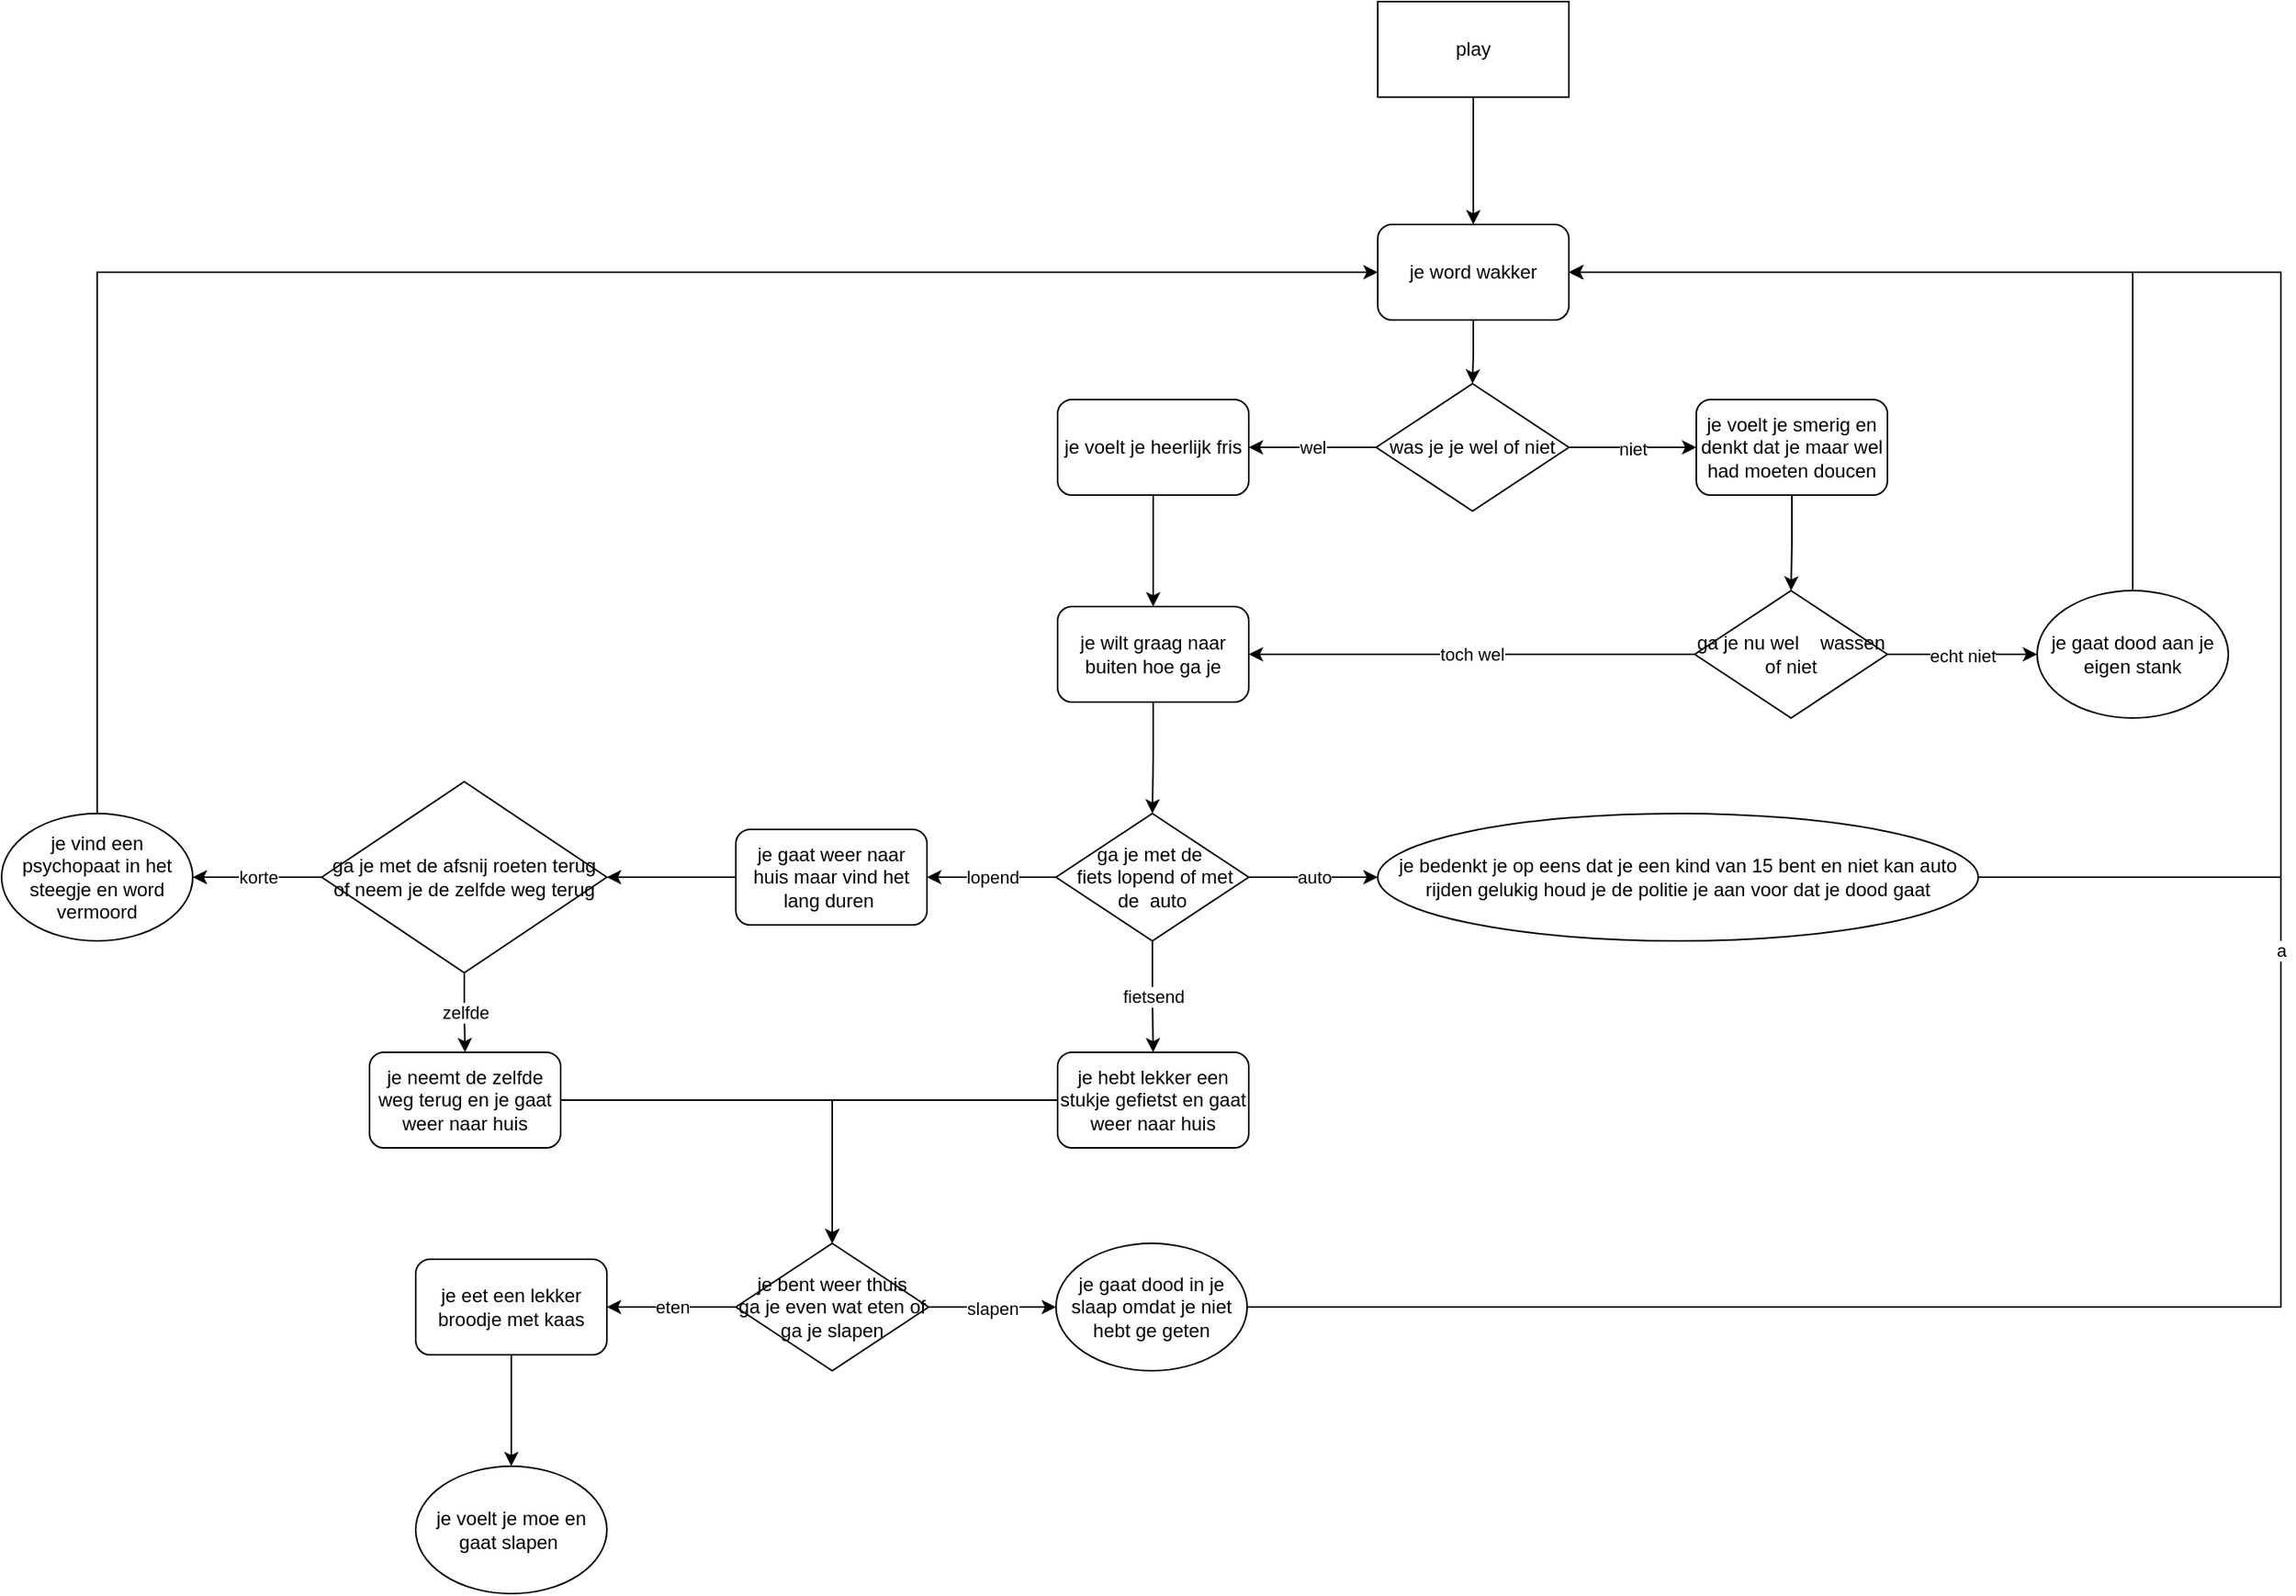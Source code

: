 <mxfile version="11.3.1" type="onedrive" pages="1"><diagram id="MqUp1twXbu3P98fZJ-et" name="Page-1"><mxGraphModel dx="2475" dy="780" grid="1" gridSize="10" guides="1" tooltips="1" connect="1" arrows="1" fold="1" page="1" pageScale="1" pageWidth="827" pageHeight="1169" math="0" shadow="0"><root><mxCell id="0"/><mxCell id="1" parent="0"/><mxCell id="GdH3JNb0V4GxmqKZ8fo_-3" style="edgeStyle=orthogonalEdgeStyle;rounded=0;orthogonalLoop=1;jettySize=auto;html=1;" edge="1" parent="1" source="GdH3JNb0V4GxmqKZ8fo_-1" target="GdH3JNb0V4GxmqKZ8fo_-2"><mxGeometry relative="1" as="geometry"/></mxCell><mxCell id="GdH3JNb0V4GxmqKZ8fo_-1" value="play" style="rounded=0;whiteSpace=wrap;html=1;" vertex="1" parent="1"><mxGeometry x="293" y="60" width="120" height="60" as="geometry"/></mxCell><mxCell id="GdH3JNb0V4GxmqKZ8fo_-11" value="" style="edgeStyle=orthogonalEdgeStyle;rounded=0;orthogonalLoop=1;jettySize=auto;html=1;" edge="1" parent="1" source="GdH3JNb0V4GxmqKZ8fo_-2" target="GdH3JNb0V4GxmqKZ8fo_-4"><mxGeometry relative="1" as="geometry"/></mxCell><mxCell id="GdH3JNb0V4GxmqKZ8fo_-2" value="je word wakker" style="rounded=1;whiteSpace=wrap;html=1;" vertex="1" parent="1"><mxGeometry x="293" y="200" width="120" height="60" as="geometry"/></mxCell><mxCell id="GdH3JNb0V4GxmqKZ8fo_-15" value="niet" style="edgeStyle=orthogonalEdgeStyle;rounded=0;orthogonalLoop=1;jettySize=auto;html=1;" edge="1" parent="1" source="GdH3JNb0V4GxmqKZ8fo_-4"><mxGeometry relative="1" as="geometry"><mxPoint x="493" y="340" as="targetPoint"/></mxGeometry></mxCell><mxCell id="GdH3JNb0V4GxmqKZ8fo_-17" value="wel" style="edgeStyle=orthogonalEdgeStyle;rounded=0;orthogonalLoop=1;jettySize=auto;html=1;" edge="1" parent="1" source="GdH3JNb0V4GxmqKZ8fo_-4"><mxGeometry relative="1" as="geometry"><mxPoint x="212" y="340" as="targetPoint"/></mxGeometry></mxCell><mxCell id="GdH3JNb0V4GxmqKZ8fo_-4" value="was je je wel of niet" style="rhombus;whiteSpace=wrap;html=1;" vertex="1" parent="1"><mxGeometry x="292" y="300" width="121" height="80" as="geometry"/></mxCell><mxCell id="GdH3JNb0V4GxmqKZ8fo_-30" style="edgeStyle=orthogonalEdgeStyle;rounded=0;orthogonalLoop=1;jettySize=auto;html=1;" edge="1" parent="1" source="GdH3JNb0V4GxmqKZ8fo_-12" target="GdH3JNb0V4GxmqKZ8fo_-29"><mxGeometry relative="1" as="geometry"/></mxCell><mxCell id="GdH3JNb0V4GxmqKZ8fo_-12" value="je voelt je heerlijk fris" style="rounded=1;whiteSpace=wrap;html=1;" vertex="1" parent="1"><mxGeometry x="92" y="310" width="120" height="60" as="geometry"/></mxCell><mxCell id="GdH3JNb0V4GxmqKZ8fo_-22" style="edgeStyle=orthogonalEdgeStyle;rounded=0;orthogonalLoop=1;jettySize=auto;html=1;" edge="1" parent="1" source="GdH3JNb0V4GxmqKZ8fo_-13" target="GdH3JNb0V4GxmqKZ8fo_-21"><mxGeometry relative="1" as="geometry"/></mxCell><mxCell id="GdH3JNb0V4GxmqKZ8fo_-13" value="je voelt je smerig en denkt dat je maar wel had moeten doucen" style="rounded=1;whiteSpace=wrap;html=1;" vertex="1" parent="1"><mxGeometry x="493" y="310" width="120" height="60" as="geometry"/></mxCell><mxCell id="GdH3JNb0V4GxmqKZ8fo_-25" value="toch wel" style="edgeStyle=orthogonalEdgeStyle;rounded=0;orthogonalLoop=1;jettySize=auto;html=1;" edge="1" parent="1" source="GdH3JNb0V4GxmqKZ8fo_-21"><mxGeometry relative="1" as="geometry"><mxPoint x="212" y="470" as="targetPoint"/></mxGeometry></mxCell><mxCell id="GdH3JNb0V4GxmqKZ8fo_-27" value="echt niet" style="edgeStyle=orthogonalEdgeStyle;rounded=0;orthogonalLoop=1;jettySize=auto;html=1;" edge="1" parent="1" source="GdH3JNb0V4GxmqKZ8fo_-21"><mxGeometry relative="1" as="geometry"><mxPoint x="707" y="470" as="targetPoint"/></mxGeometry></mxCell><mxCell id="GdH3JNb0V4GxmqKZ8fo_-21" value="ga je nu wel&amp;nbsp; &amp;nbsp; wassen of niet" style="rhombus;whiteSpace=wrap;html=1;" vertex="1" parent="1"><mxGeometry x="492" y="430" width="121" height="80" as="geometry"/></mxCell><mxCell id="GdH3JNb0V4GxmqKZ8fo_-64" style="edgeStyle=orthogonalEdgeStyle;rounded=0;orthogonalLoop=1;jettySize=auto;html=1;entryX=1;entryY=0.5;entryDx=0;entryDy=0;" edge="1" parent="1" source="GdH3JNb0V4GxmqKZ8fo_-28" target="GdH3JNb0V4GxmqKZ8fo_-2"><mxGeometry relative="1" as="geometry"><Array as="points"><mxPoint x="767" y="230"/></Array></mxGeometry></mxCell><mxCell id="GdH3JNb0V4GxmqKZ8fo_-28" value="je gaat dood aan je eigen stank" style="ellipse;whiteSpace=wrap;html=1;" vertex="1" parent="1"><mxGeometry x="707" y="430" width="120" height="80" as="geometry"/></mxCell><mxCell id="GdH3JNb0V4GxmqKZ8fo_-32" style="edgeStyle=orthogonalEdgeStyle;rounded=0;orthogonalLoop=1;jettySize=auto;html=1;" edge="1" parent="1" source="GdH3JNb0V4GxmqKZ8fo_-29" target="GdH3JNb0V4GxmqKZ8fo_-31"><mxGeometry relative="1" as="geometry"/></mxCell><mxCell id="GdH3JNb0V4GxmqKZ8fo_-29" value="je wilt graag naar buiten hoe ga je" style="rounded=1;whiteSpace=wrap;html=1;" vertex="1" parent="1"><mxGeometry x="92" y="440" width="120" height="60" as="geometry"/></mxCell><mxCell id="GdH3JNb0V4GxmqKZ8fo_-34" value="auto" style="edgeStyle=orthogonalEdgeStyle;rounded=0;orthogonalLoop=1;jettySize=auto;html=1;" edge="1" parent="1" source="GdH3JNb0V4GxmqKZ8fo_-31" target="GdH3JNb0V4GxmqKZ8fo_-33"><mxGeometry relative="1" as="geometry"/></mxCell><mxCell id="GdH3JNb0V4GxmqKZ8fo_-36" value="fietsend" style="edgeStyle=orthogonalEdgeStyle;rounded=0;orthogonalLoop=1;jettySize=auto;html=1;" edge="1" parent="1" source="GdH3JNb0V4GxmqKZ8fo_-31" target="GdH3JNb0V4GxmqKZ8fo_-35"><mxGeometry relative="1" as="geometry"/></mxCell><mxCell id="GdH3JNb0V4GxmqKZ8fo_-38" value="lopend" style="edgeStyle=orthogonalEdgeStyle;rounded=0;orthogonalLoop=1;jettySize=auto;html=1;" edge="1" parent="1" source="GdH3JNb0V4GxmqKZ8fo_-31"><mxGeometry relative="1" as="geometry"><mxPoint x="10" y="610" as="targetPoint"/></mxGeometry></mxCell><mxCell id="GdH3JNb0V4GxmqKZ8fo_-31" value="&amp;nbsp; &amp;nbsp; &amp;nbsp; ga je met de&amp;nbsp; &amp;nbsp; &amp;nbsp; &amp;nbsp; &amp;nbsp;fiets lopend of met de&amp;nbsp; auto" style="rhombus;whiteSpace=wrap;html=1;" vertex="1" parent="1"><mxGeometry x="91" y="570" width="121" height="80" as="geometry"/></mxCell><mxCell id="GdH3JNb0V4GxmqKZ8fo_-65" style="edgeStyle=orthogonalEdgeStyle;rounded=0;orthogonalLoop=1;jettySize=auto;html=1;entryX=1;entryY=0.5;entryDx=0;entryDy=0;" edge="1" parent="1" source="GdH3JNb0V4GxmqKZ8fo_-33" target="GdH3JNb0V4GxmqKZ8fo_-2"><mxGeometry relative="1" as="geometry"><Array as="points"><mxPoint x="860" y="610"/><mxPoint x="860" y="230"/></Array></mxGeometry></mxCell><mxCell id="GdH3JNb0V4GxmqKZ8fo_-33" value="je bedenkt je op eens dat je een kind van 15 bent en niet kan auto rijden gelukig houd je de politie je aan voor dat je dood gaat" style="ellipse;whiteSpace=wrap;html=1;" vertex="1" parent="1"><mxGeometry x="293" y="570" width="377" height="80" as="geometry"/></mxCell><mxCell id="GdH3JNb0V4GxmqKZ8fo_-48" style="edgeStyle=orthogonalEdgeStyle;rounded=0;orthogonalLoop=1;jettySize=auto;html=1;" edge="1" parent="1" source="GdH3JNb0V4GxmqKZ8fo_-35" target="GdH3JNb0V4GxmqKZ8fo_-46"><mxGeometry relative="1" as="geometry"/></mxCell><mxCell id="GdH3JNb0V4GxmqKZ8fo_-35" value="je hebt lekker een stukje gefietst en gaat weer naar huis" style="rounded=1;whiteSpace=wrap;html=1;" vertex="1" parent="1"><mxGeometry x="92" y="720" width="120" height="60" as="geometry"/></mxCell><mxCell id="GdH3JNb0V4GxmqKZ8fo_-41" value="" style="edgeStyle=orthogonalEdgeStyle;rounded=0;orthogonalLoop=1;jettySize=auto;html=1;" edge="1" parent="1" source="GdH3JNb0V4GxmqKZ8fo_-39" target="GdH3JNb0V4GxmqKZ8fo_-40"><mxGeometry relative="1" as="geometry"/></mxCell><mxCell id="GdH3JNb0V4GxmqKZ8fo_-39" value="je gaat weer naar huis maar vind het lang duren&amp;nbsp;" style="rounded=1;whiteSpace=wrap;html=1;" vertex="1" parent="1"><mxGeometry x="-110" y="580" width="120" height="60" as="geometry"/></mxCell><mxCell id="GdH3JNb0V4GxmqKZ8fo_-43" value="zelfde" style="edgeStyle=orthogonalEdgeStyle;rounded=0;orthogonalLoop=1;jettySize=auto;html=1;entryX=0.5;entryY=0;entryDx=0;entryDy=0;" edge="1" parent="1" source="GdH3JNb0V4GxmqKZ8fo_-40" target="GdH3JNb0V4GxmqKZ8fo_-42"><mxGeometry relative="1" as="geometry"/></mxCell><mxCell id="GdH3JNb0V4GxmqKZ8fo_-45" value="korte" style="edgeStyle=orthogonalEdgeStyle;rounded=0;orthogonalLoop=1;jettySize=auto;html=1;entryX=1;entryY=0.5;entryDx=0;entryDy=0;" edge="1" parent="1" source="GdH3JNb0V4GxmqKZ8fo_-40" target="GdH3JNb0V4GxmqKZ8fo_-44"><mxGeometry relative="1" as="geometry"/></mxCell><mxCell id="GdH3JNb0V4GxmqKZ8fo_-40" value="ga je met de afsnij roeten terug of neem je de zelfde weg terug" style="rhombus;whiteSpace=wrap;html=1;" vertex="1" parent="1"><mxGeometry x="-370" y="550" width="179" height="120" as="geometry"/></mxCell><mxCell id="GdH3JNb0V4GxmqKZ8fo_-47" style="edgeStyle=orthogonalEdgeStyle;rounded=0;orthogonalLoop=1;jettySize=auto;html=1;" edge="1" parent="1" source="GdH3JNb0V4GxmqKZ8fo_-42" target="GdH3JNb0V4GxmqKZ8fo_-46"><mxGeometry relative="1" as="geometry"/></mxCell><mxCell id="GdH3JNb0V4GxmqKZ8fo_-42" value="je neemt de zelfde weg terug en je gaat weer naar huis" style="rounded=1;whiteSpace=wrap;html=1;" vertex="1" parent="1"><mxGeometry x="-340" y="720" width="120" height="60" as="geometry"/></mxCell><mxCell id="GdH3JNb0V4GxmqKZ8fo_-67" style="edgeStyle=orthogonalEdgeStyle;rounded=0;orthogonalLoop=1;jettySize=auto;html=1;entryX=0;entryY=0.5;entryDx=0;entryDy=0;" edge="1" parent="1" source="GdH3JNb0V4GxmqKZ8fo_-44" target="GdH3JNb0V4GxmqKZ8fo_-2"><mxGeometry relative="1" as="geometry"><Array as="points"><mxPoint x="-511" y="230"/></Array></mxGeometry></mxCell><mxCell id="GdH3JNb0V4GxmqKZ8fo_-44" value="je vind een psychopaat in het steegje en word vermoord" style="ellipse;whiteSpace=wrap;html=1;" vertex="1" parent="1"><mxGeometry x="-571" y="570" width="120" height="80" as="geometry"/></mxCell><mxCell id="GdH3JNb0V4GxmqKZ8fo_-51" value="eten" style="edgeStyle=orthogonalEdgeStyle;rounded=0;orthogonalLoop=1;jettySize=auto;html=1;" edge="1" parent="1" source="GdH3JNb0V4GxmqKZ8fo_-46" target="GdH3JNb0V4GxmqKZ8fo_-49"><mxGeometry relative="1" as="geometry"/></mxCell><mxCell id="GdH3JNb0V4GxmqKZ8fo_-52" value="slapen" style="edgeStyle=orthogonalEdgeStyle;rounded=0;orthogonalLoop=1;jettySize=auto;html=1;" edge="1" parent="1" source="GdH3JNb0V4GxmqKZ8fo_-46"><mxGeometry relative="1" as="geometry"><mxPoint x="91" y="880" as="targetPoint"/></mxGeometry></mxCell><mxCell id="GdH3JNb0V4GxmqKZ8fo_-46" value="&amp;nbsp; &amp;nbsp;je bent weer thuis&amp;nbsp; &amp;nbsp; ga je even wat eten of ga je slapen" style="rhombus;whiteSpace=wrap;html=1;" vertex="1" parent="1"><mxGeometry x="-110" y="840" width="121" height="80" as="geometry"/></mxCell><mxCell id="GdH3JNb0V4GxmqKZ8fo_-55" style="edgeStyle=orthogonalEdgeStyle;rounded=0;orthogonalLoop=1;jettySize=auto;html=1;entryX=0.5;entryY=0;entryDx=0;entryDy=0;" edge="1" parent="1" source="GdH3JNb0V4GxmqKZ8fo_-49" target="GdH3JNb0V4GxmqKZ8fo_-54"><mxGeometry relative="1" as="geometry"/></mxCell><mxCell id="GdH3JNb0V4GxmqKZ8fo_-49" value="je eet een lekker broodje met kaas" style="rounded=1;whiteSpace=wrap;html=1;" vertex="1" parent="1"><mxGeometry x="-311" y="850" width="120" height="60" as="geometry"/></mxCell><mxCell id="GdH3JNb0V4GxmqKZ8fo_-66" value="a" style="edgeStyle=orthogonalEdgeStyle;rounded=0;orthogonalLoop=1;jettySize=auto;html=1;entryX=1;entryY=0.5;entryDx=0;entryDy=0;" edge="1" parent="1" source="GdH3JNb0V4GxmqKZ8fo_-53" target="GdH3JNb0V4GxmqKZ8fo_-2"><mxGeometry relative="1" as="geometry"><Array as="points"><mxPoint x="860" y="880"/><mxPoint x="860" y="230"/></Array></mxGeometry></mxCell><mxCell id="GdH3JNb0V4GxmqKZ8fo_-53" value="je gaat dood in je slaap omdat je niet hebt ge geten" style="ellipse;whiteSpace=wrap;html=1;" vertex="1" parent="1"><mxGeometry x="91" y="840" width="120" height="80" as="geometry"/></mxCell><mxCell id="GdH3JNb0V4GxmqKZ8fo_-54" value="je voelt je moe en gaat slapen&amp;nbsp;" style="ellipse;whiteSpace=wrap;html=1;" vertex="1" parent="1"><mxGeometry x="-311" y="980" width="120" height="80" as="geometry"/></mxCell></root></mxGraphModel></diagram></mxfile>